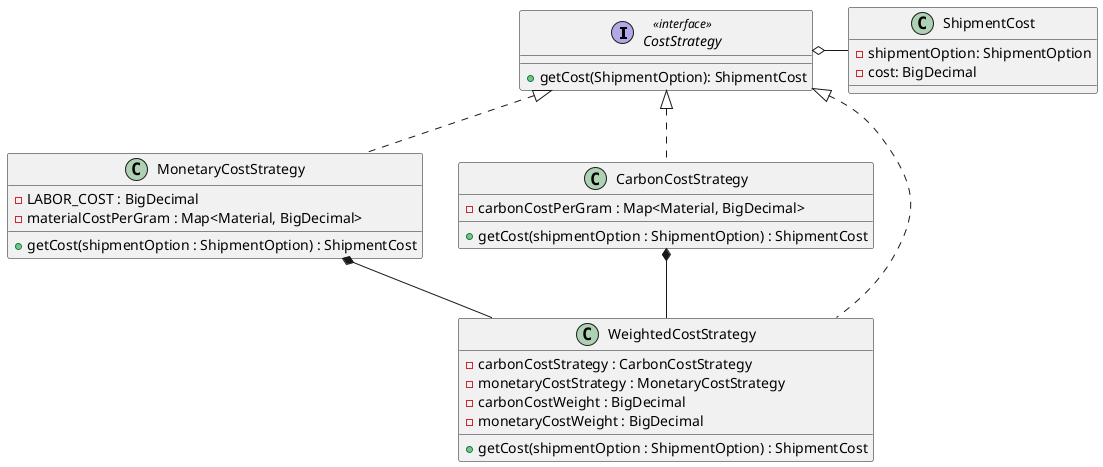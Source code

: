 @startuml

interface CostStrategy<<interface>> {
  +getCost(ShipmentOption): ShipmentCost
}

class MonetaryCostStrategy {
-LABOR_COST : BigDecimal
-materialCostPerGram : Map<Material, BigDecimal>
+getCost(shipmentOption : ShipmentOption) : ShipmentCost
}

class CarbonCostStrategy {
-carbonCostPerGram : Map<Material, BigDecimal>
+getCost(shipmentOption : ShipmentOption) : ShipmentCost
}

class WeightedCostStrategy {
    -carbonCostStrategy : CarbonCostStrategy
    -monetaryCostStrategy : MonetaryCostStrategy
    -carbonCostWeight : BigDecimal
    -monetaryCostWeight : BigDecimal
    +getCost(shipmentOption : ShipmentOption) : ShipmentCost
}
class ShipmentCost {
  -shipmentOption: ShipmentOption
  -cost: BigDecimal
}
MonetaryCostStrategy *-- WeightedCostStrategy
CarbonCostStrategy *-- WeightedCostStrategy
CostStrategy o- ShipmentCost
CostStrategy <|.. MonetaryCostStrategy
CostStrategy <|.. CarbonCostStrategy
CostStrategy <|.. WeightedCostStrategy
@enduml